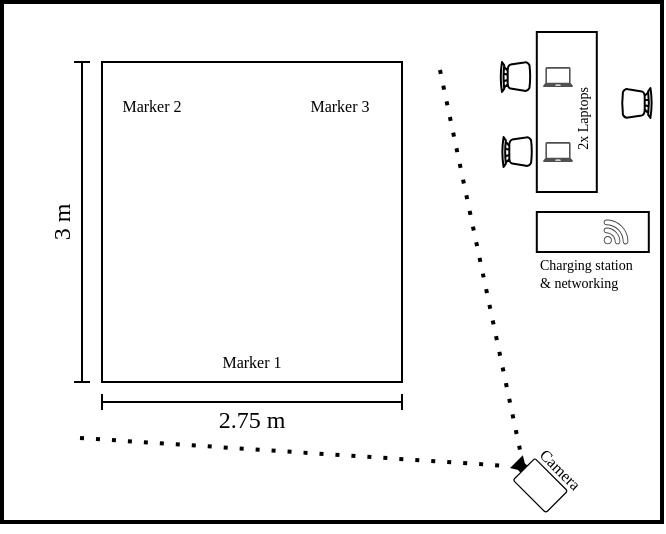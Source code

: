 <mxfile version="28.0.4">
  <diagram name="Seite-1" id="1qzofpD81koEnCo5l6WQ">
    <mxGraphModel dx="765" dy="448" grid="1" gridSize="10" guides="1" tooltips="1" connect="1" arrows="1" fold="1" page="1" pageScale="1" pageWidth="827" pageHeight="1169" math="0" shadow="0">
      <root>
        <mxCell id="0" />
        <mxCell id="1" parent="0" />
        <mxCell id="dzOLKpJsvzJ7OyGeg9tF-1" value="" style="rounded=0;whiteSpace=wrap;html=1;connectable=1;allowArrows=0;strokeWidth=2;editable=1;movable=0;resizable=1;rotatable=0;deletable=1;locked=0;cloneable=0;" vertex="1" parent="1">
          <mxGeometry x="180" y="100" width="330" height="260" as="geometry" />
        </mxCell>
        <mxCell id="dzOLKpJsvzJ7OyGeg9tF-2" value="" style="rounded=0;whiteSpace=wrap;html=1;connectable=0;allowArrows=0;" vertex="1" parent="1">
          <mxGeometry x="230" y="130" width="150" height="160" as="geometry" />
        </mxCell>
        <mxCell id="dzOLKpJsvzJ7OyGeg9tF-5" value="3 m" style="text;html=1;align=center;verticalAlign=middle;whiteSpace=wrap;rounded=0;fontFamily=Times New Roman;rotation=-90;" vertex="1" parent="1">
          <mxGeometry x="180" y="195" width="60" height="30" as="geometry" />
        </mxCell>
        <mxCell id="dzOLKpJsvzJ7OyGeg9tF-7" value="2.75 m" style="text;html=1;align=center;verticalAlign=middle;whiteSpace=wrap;rounded=0;fontFamily=Times New Roman;rotation=0;" vertex="1" parent="1">
          <mxGeometry x="275" y="294" width="60" height="30" as="geometry" />
        </mxCell>
        <mxCell id="dzOLKpJsvzJ7OyGeg9tF-14" value="&lt;font style=&quot;font-size: 8px;&quot; face=&quot;Times New Roman&quot;&gt;Marker 2&lt;/font&gt;" style="text;html=1;align=center;verticalAlign=middle;whiteSpace=wrap;rounded=0;" vertex="1" parent="1">
          <mxGeometry x="225" y="135.5" width="60" height="30" as="geometry" />
        </mxCell>
        <mxCell id="dzOLKpJsvzJ7OyGeg9tF-22" value="" style="rounded=0;whiteSpace=wrap;html=1;" vertex="1" parent="1">
          <mxGeometry x="447.4" y="115" width="30" height="80" as="geometry" />
        </mxCell>
        <mxCell id="dzOLKpJsvzJ7OyGeg9tF-24" value="" style="endArrow=baseDash;html=1;rounded=0;startArrow=baseDash;startFill=0;endFill=0;" edge="1" parent="1">
          <mxGeometry width="50" height="50" relative="1" as="geometry">
            <mxPoint x="220" y="290" as="sourcePoint" />
            <mxPoint x="220" y="130" as="targetPoint" />
          </mxGeometry>
        </mxCell>
        <mxCell id="dzOLKpJsvzJ7OyGeg9tF-25" value="" style="endArrow=baseDash;html=1;rounded=0;startArrow=baseDash;startFill=0;endFill=0;" edge="1" parent="1">
          <mxGeometry width="50" height="50" relative="1" as="geometry">
            <mxPoint x="230" y="300" as="sourcePoint" />
            <mxPoint x="380" y="300" as="targetPoint" />
          </mxGeometry>
        </mxCell>
        <mxCell id="dzOLKpJsvzJ7OyGeg9tF-26" value="" style="verticalLabelPosition=bottom;html=1;verticalAlign=top;align=center;shape=mxgraph.floorplan.chair;rotation=-90;" vertex="1" parent="1">
          <mxGeometry x="429.2" y="130" width="15" height="15" as="geometry" />
        </mxCell>
        <mxCell id="dzOLKpJsvzJ7OyGeg9tF-27" value="" style="verticalLabelPosition=bottom;html=1;verticalAlign=top;align=center;shape=mxgraph.floorplan.chair;rotation=-90;" vertex="1" parent="1">
          <mxGeometry x="430" y="167.5" width="15" height="15" as="geometry" />
        </mxCell>
        <mxCell id="dzOLKpJsvzJ7OyGeg9tF-28" value="" style="rounded=0;whiteSpace=wrap;html=1;" vertex="1" parent="1">
          <mxGeometry x="447.4" y="205" width="56" height="20" as="geometry" />
        </mxCell>
        <mxCell id="dzOLKpJsvzJ7OyGeg9tF-29" value="" style="shape=image;html=1;verticalAlign=top;verticalLabelPosition=bottom;labelBackgroundColor=#ffffff;imageAspect=0;aspect=fixed;image=https://icons.diagrams.net/icon-cache1/Essential_App_2-2093/charging-energy-battery-electricity-1052.svg" vertex="1" parent="1">
          <mxGeometry x="457.6" y="207" width="16" height="16" as="geometry" />
        </mxCell>
        <mxCell id="dzOLKpJsvzJ7OyGeg9tF-30" value="" style="shape=image;html=1;verticalAlign=top;verticalLabelPosition=bottom;labelBackgroundColor=#ffffff;imageAspect=0;aspect=fixed;image=https://icons.diagrams.net/icon-cache1/48_Bubbles-2335/38.Location-Pin-610.svg" vertex="1" parent="1">
          <mxGeometry x="250" y="137.5" width="10" height="10" as="geometry" />
        </mxCell>
        <mxCell id="dzOLKpJsvzJ7OyGeg9tF-31" value="&lt;font style=&quot;font-size: 8px;&quot; face=&quot;Times New Roman&quot;&gt;Marker 3&lt;/font&gt;" style="text;html=1;align=center;verticalAlign=middle;whiteSpace=wrap;rounded=0;" vertex="1" parent="1">
          <mxGeometry x="319" y="135.5" width="60" height="30" as="geometry" />
        </mxCell>
        <mxCell id="dzOLKpJsvzJ7OyGeg9tF-32" value="" style="shape=image;html=1;verticalAlign=top;verticalLabelPosition=bottom;labelBackgroundColor=#ffffff;imageAspect=0;aspect=fixed;image=https://icons.diagrams.net/icon-cache1/48_Bubbles-2335/38.Location-Pin-610.svg" vertex="1" parent="1">
          <mxGeometry x="344" y="137.5" width="10" height="10" as="geometry" />
        </mxCell>
        <mxCell id="dzOLKpJsvzJ7OyGeg9tF-33" value="&lt;font style=&quot;font-size: 8px;&quot; face=&quot;Times New Roman&quot;&gt;Marker 1&lt;/font&gt;" style="text;html=1;align=center;verticalAlign=middle;whiteSpace=wrap;rounded=0;" vertex="1" parent="1">
          <mxGeometry x="275" y="264" width="60" height="30" as="geometry" />
        </mxCell>
        <mxCell id="dzOLKpJsvzJ7OyGeg9tF-34" value="" style="shape=image;html=1;verticalAlign=top;verticalLabelPosition=bottom;labelBackgroundColor=#ffffff;imageAspect=0;aspect=fixed;image=https://icons.diagrams.net/icon-cache1/48_Bubbles-2335/38.Location-Pin-610.svg" vertex="1" parent="1">
          <mxGeometry x="300" y="266" width="10" height="10" as="geometry" />
        </mxCell>
        <mxCell id="dzOLKpJsvzJ7OyGeg9tF-37" value="" style="points=[[0,0.5,0],[0.19,0.02,0],[0.59,0,0],[0.985,0.02,0],[1,0.5,0],[0.985,0.98,0],[0.59,1,0],[0.19,0.98,0]];verticalLabelPosition=bottom;sketch=0;html=1;verticalAlign=top;aspect=fixed;align=center;pointerEvents=1;shape=mxgraph.cisco19.camera;fillColor=#000000;strokeColor=none;rotation=45;" vertex="1" parent="1">
          <mxGeometry x="433" y="332" width="28.8" height="16" as="geometry" />
        </mxCell>
        <mxCell id="dzOLKpJsvzJ7OyGeg9tF-38" value="" style="endArrow=none;dashed=1;html=1;dashPattern=1 3;strokeWidth=2;rounded=0;" edge="1" parent="1">
          <mxGeometry width="50" height="50" relative="1" as="geometry">
            <mxPoint x="219" y="318" as="sourcePoint" />
            <mxPoint x="433" y="332" as="targetPoint" />
          </mxGeometry>
        </mxCell>
        <mxCell id="dzOLKpJsvzJ7OyGeg9tF-39" value="" style="endArrow=none;dashed=1;html=1;dashPattern=1 3;strokeWidth=2;rounded=0;" edge="1" parent="1">
          <mxGeometry width="50" height="50" relative="1" as="geometry">
            <mxPoint x="399" y="134" as="sourcePoint" />
            <mxPoint x="439" y="324" as="targetPoint" />
          </mxGeometry>
        </mxCell>
        <mxCell id="dzOLKpJsvzJ7OyGeg9tF-40" value="&lt;font style=&quot;font-size: 8px;&quot; face=&quot;Times New Roman&quot;&gt;Camera&lt;/font&gt;" style="text;html=1;align=center;verticalAlign=middle;whiteSpace=wrap;rounded=0;rotation=45;" vertex="1" parent="1">
          <mxGeometry x="430" y="318" width="60" height="30" as="geometry" />
        </mxCell>
        <mxCell id="dzOLKpJsvzJ7OyGeg9tF-41" value="" style="verticalLabelPosition=bottom;html=1;verticalAlign=top;align=center;shape=mxgraph.floorplan.chair;rotation=90;" vertex="1" parent="1">
          <mxGeometry x="490" y="143" width="15" height="15" as="geometry" />
        </mxCell>
        <mxCell id="dzOLKpJsvzJ7OyGeg9tF-42" value="" style="sketch=0;pointerEvents=1;shadow=0;dashed=0;html=1;strokeColor=none;fillColor=#505050;labelPosition=center;verticalLabelPosition=bottom;verticalAlign=top;outlineConnect=0;align=center;shape=mxgraph.office.devices.laptop;" vertex="1" parent="1">
          <mxGeometry x="450.5" y="132.5" width="15" height="10" as="geometry" />
        </mxCell>
        <mxCell id="dzOLKpJsvzJ7OyGeg9tF-43" value="" style="sketch=0;pointerEvents=1;shadow=0;dashed=0;html=1;strokeColor=none;fillColor=#505050;labelPosition=center;verticalLabelPosition=bottom;verticalAlign=top;outlineConnect=0;align=center;shape=mxgraph.office.devices.laptop;" vertex="1" parent="1">
          <mxGeometry x="450.5" y="170" width="15" height="10" as="geometry" />
        </mxCell>
        <mxCell id="dzOLKpJsvzJ7OyGeg9tF-48" value="" style="sketch=0;pointerEvents=1;shadow=0;dashed=0;html=1;strokeColor=none;fillColor=#434445;aspect=fixed;labelPosition=center;verticalLabelPosition=bottom;verticalAlign=top;align=center;outlineConnect=0;shape=mxgraph.vvd.wi_fi;" vertex="1" parent="1">
          <mxGeometry x="480.8" y="208.8" width="12.4" height="12.4" as="geometry" />
        </mxCell>
        <mxCell id="dzOLKpJsvzJ7OyGeg9tF-49" value="&lt;font&gt;Charging station &amp;amp; networking&lt;/font&gt;" style="text;html=1;align=left;verticalAlign=middle;whiteSpace=wrap;rounded=0;rotation=0;spacing=2;fontFamily=Times New Roman;fontSize=7;" vertex="1" parent="1">
          <mxGeometry x="447.4" y="221.2" width="54" height="30" as="geometry" />
        </mxCell>
        <mxCell id="dzOLKpJsvzJ7OyGeg9tF-50" value="&lt;font&gt;2x Laptops&lt;/font&gt;" style="text;html=1;align=center;verticalAlign=middle;whiteSpace=wrap;rounded=0;rotation=-90;spacing=2;fontFamily=Times New Roman;fontSize=7;" vertex="1" parent="1">
          <mxGeometry x="444.2" y="143" width="54" height="30" as="geometry" />
        </mxCell>
      </root>
    </mxGraphModel>
  </diagram>
</mxfile>

